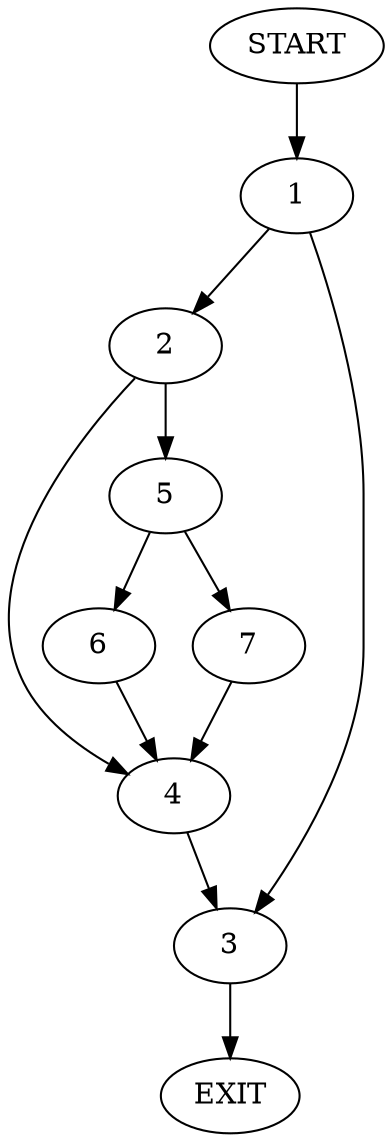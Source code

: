 digraph {
0 [label="START"]
8 [label="EXIT"]
0 -> 1
1 -> 2
1 -> 3
2 -> 4
2 -> 5
3 -> 8
4 -> 3
5 -> 6
5 -> 7
6 -> 4
7 -> 4
}
